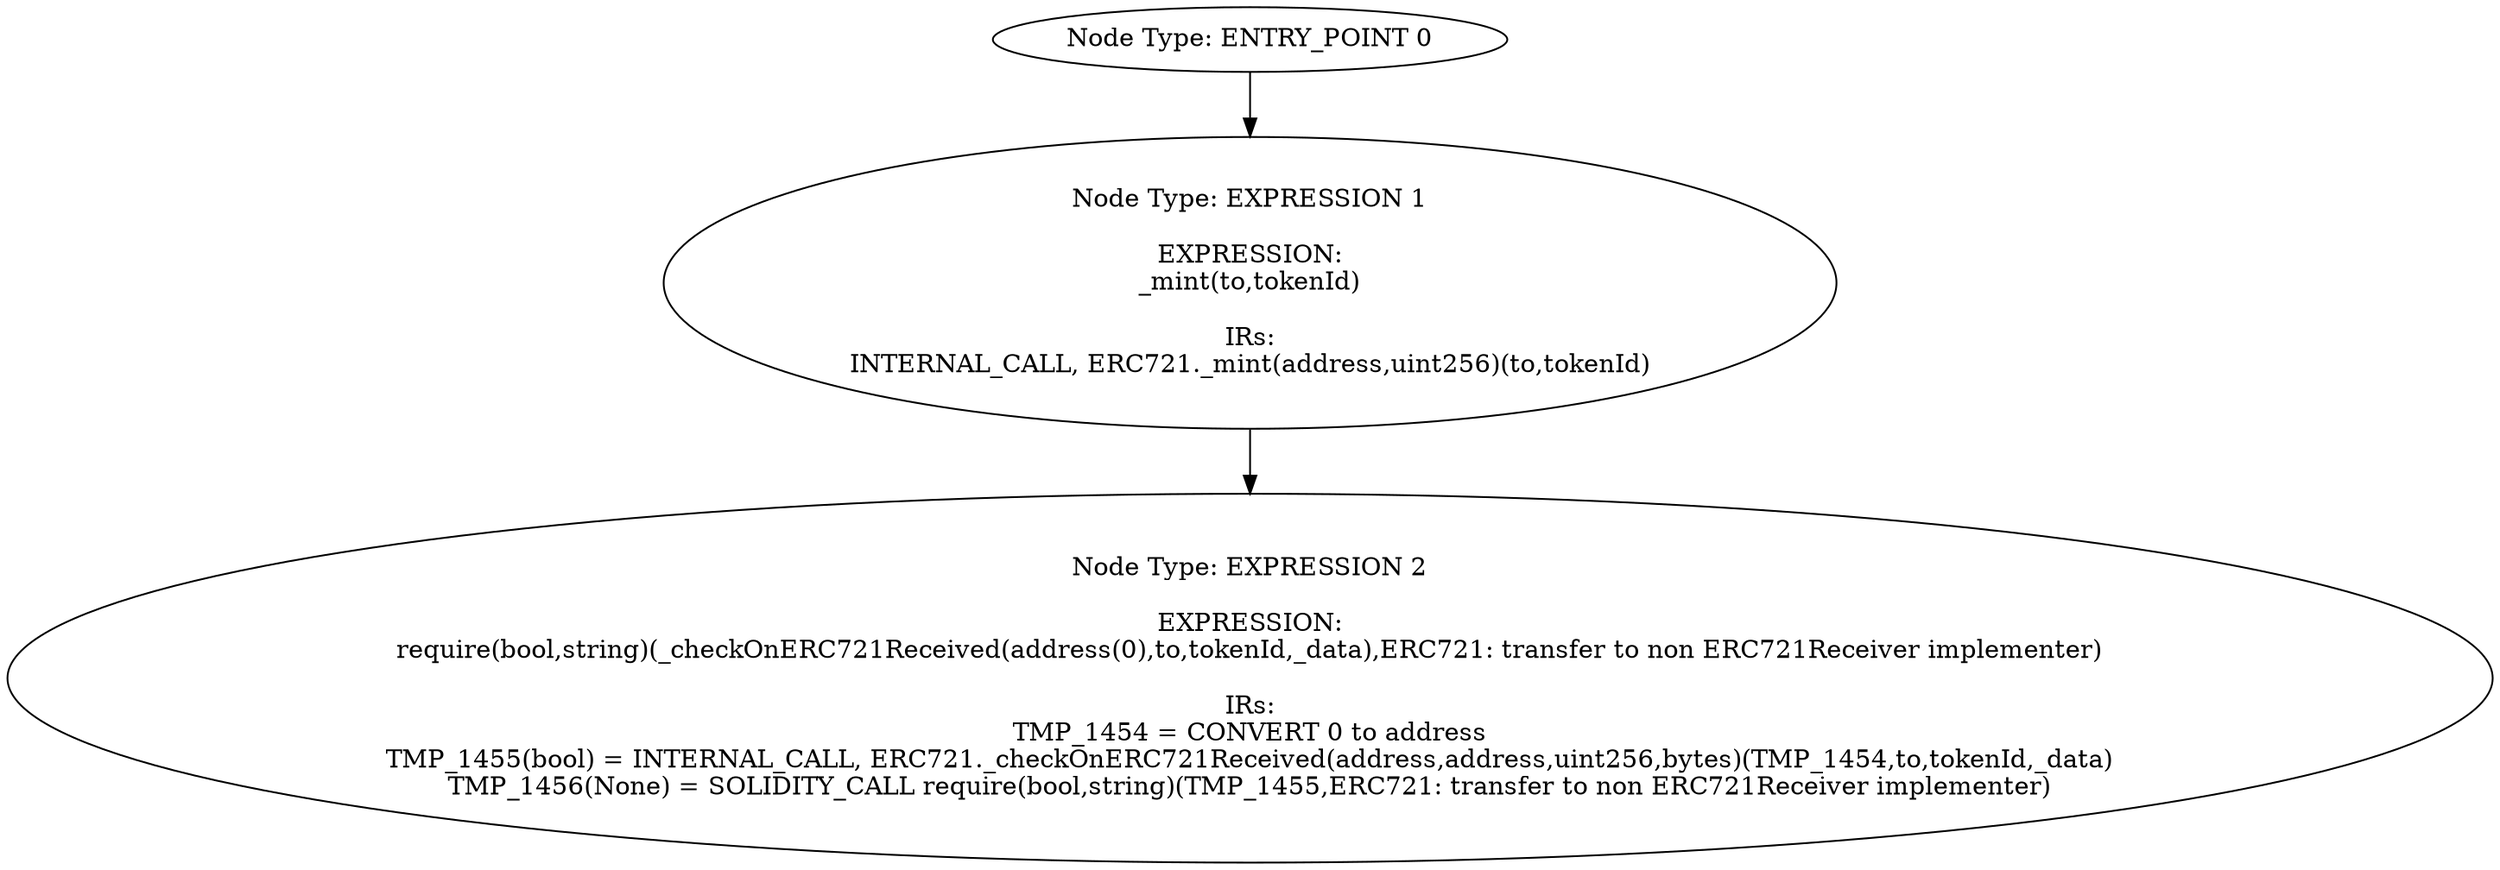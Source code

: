 digraph{
0[label="Node Type: ENTRY_POINT 0
"];
0->1;
1[label="Node Type: EXPRESSION 1

EXPRESSION:
_mint(to,tokenId)

IRs:
INTERNAL_CALL, ERC721._mint(address,uint256)(to,tokenId)"];
1->2;
2[label="Node Type: EXPRESSION 2

EXPRESSION:
require(bool,string)(_checkOnERC721Received(address(0),to,tokenId,_data),ERC721: transfer to non ERC721Receiver implementer)

IRs:
TMP_1454 = CONVERT 0 to address
TMP_1455(bool) = INTERNAL_CALL, ERC721._checkOnERC721Received(address,address,uint256,bytes)(TMP_1454,to,tokenId,_data)
TMP_1456(None) = SOLIDITY_CALL require(bool,string)(TMP_1455,ERC721: transfer to non ERC721Receiver implementer)"];
}
